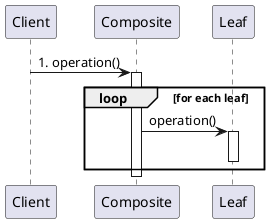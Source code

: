 @startuml
participant Client
participant Composite
participant Leaf

Client -> Composite: 1. operation()
Composite++

loop for each leaf
  Composite -> Leaf: operation()
  Leaf++
  Leaf--
end loop

Composite--
@enduml